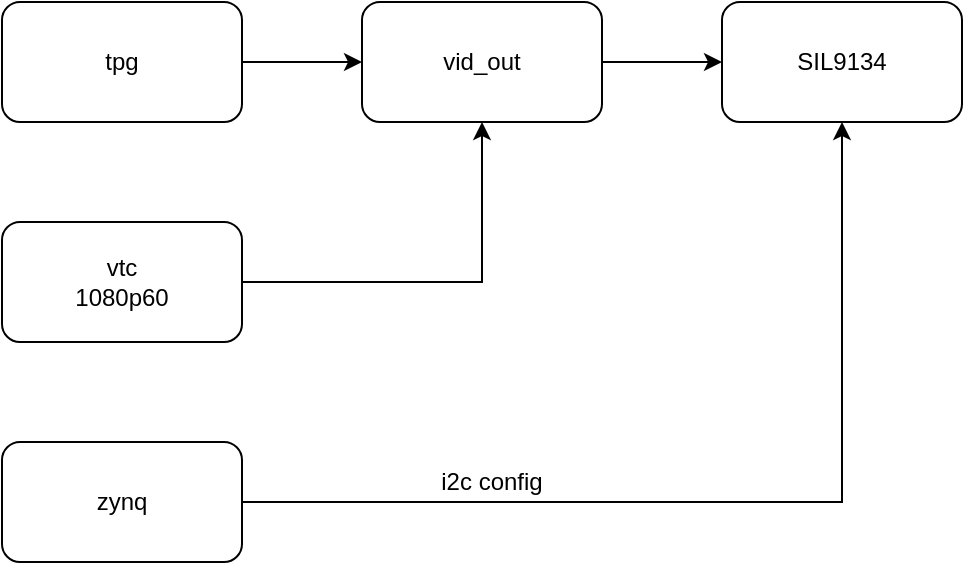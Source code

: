<mxfile version="14.5.1" type="device"><diagram id="TA782XD7K3NNU_2BwrE9" name="Page-1"><mxGraphModel dx="1102" dy="820" grid="1" gridSize="10" guides="1" tooltips="1" connect="1" arrows="1" fold="1" page="1" pageScale="1" pageWidth="2336" pageHeight="1654" math="0" shadow="0"><root><mxCell id="0"/><mxCell id="1" parent="0"/><mxCell id="VBXpHw3SJgIzviVTwW1t-1" style="edgeStyle=orthogonalEdgeStyle;rounded=0;orthogonalLoop=1;jettySize=auto;html=1;exitX=1;exitY=0.5;exitDx=0;exitDy=0;entryX=0;entryY=0.5;entryDx=0;entryDy=0;startArrow=none;startFill=0;" parent="1" source="H03Dc6OAYnplSYpQPg91-1" target="H03Dc6OAYnplSYpQPg91-2" edge="1"><mxGeometry relative="1" as="geometry"/></mxCell><mxCell id="H03Dc6OAYnplSYpQPg91-1" value="tpg" style="rounded=1;whiteSpace=wrap;html=1;" parent="1" vertex="1"><mxGeometry x="300" y="300" width="120" height="60" as="geometry"/></mxCell><mxCell id="H03Dc6OAYnplSYpQPg91-8" style="edgeStyle=orthogonalEdgeStyle;rounded=0;orthogonalLoop=1;jettySize=auto;html=1;exitX=1;exitY=0.5;exitDx=0;exitDy=0;entryX=0;entryY=0.5;entryDx=0;entryDy=0;" parent="1" source="H03Dc6OAYnplSYpQPg91-2" target="H03Dc6OAYnplSYpQPg91-7" edge="1"><mxGeometry relative="1" as="geometry"/></mxCell><mxCell id="H03Dc6OAYnplSYpQPg91-2" value="vid_out" style="rounded=1;whiteSpace=wrap;html=1;" parent="1" vertex="1"><mxGeometry x="480" y="300" width="120" height="60" as="geometry"/></mxCell><mxCell id="H03Dc6OAYnplSYpQPg91-5" style="edgeStyle=orthogonalEdgeStyle;rounded=0;orthogonalLoop=1;jettySize=auto;html=1;exitX=1;exitY=0.5;exitDx=0;exitDy=0;entryX=0.5;entryY=1;entryDx=0;entryDy=0;" parent="1" source="H03Dc6OAYnplSYpQPg91-3" target="H03Dc6OAYnplSYpQPg91-2" edge="1"><mxGeometry relative="1" as="geometry"/></mxCell><mxCell id="H03Dc6OAYnplSYpQPg91-3" value="vtc&lt;br&gt;1080p60" style="rounded=1;whiteSpace=wrap;html=1;" parent="1" vertex="1"><mxGeometry x="300" y="410" width="120" height="60" as="geometry"/></mxCell><mxCell id="H03Dc6OAYnplSYpQPg91-7" value="SIL9134" style="rounded=1;whiteSpace=wrap;html=1;" parent="1" vertex="1"><mxGeometry x="660" y="300" width="120" height="60" as="geometry"/></mxCell><mxCell id="X4pOmUZXuw7XByLyVcJg-2" style="edgeStyle=orthogonalEdgeStyle;rounded=0;orthogonalLoop=1;jettySize=auto;html=1;exitX=1;exitY=0.5;exitDx=0;exitDy=0;entryX=0.5;entryY=1;entryDx=0;entryDy=0;startArrow=none;startFill=0;" edge="1" parent="1" source="X4pOmUZXuw7XByLyVcJg-1" target="H03Dc6OAYnplSYpQPg91-7"><mxGeometry relative="1" as="geometry"/></mxCell><mxCell id="X4pOmUZXuw7XByLyVcJg-1" value="zynq" style="rounded=1;whiteSpace=wrap;html=1;" vertex="1" parent="1"><mxGeometry x="300" y="520" width="120" height="60" as="geometry"/></mxCell><mxCell id="X4pOmUZXuw7XByLyVcJg-3" value="i2c config" style="text;html=1;strokeColor=none;fillColor=none;align=center;verticalAlign=middle;whiteSpace=wrap;rounded=0;" vertex="1" parent="1"><mxGeometry x="510" y="530" width="70" height="20" as="geometry"/></mxCell></root></mxGraphModel></diagram></mxfile>